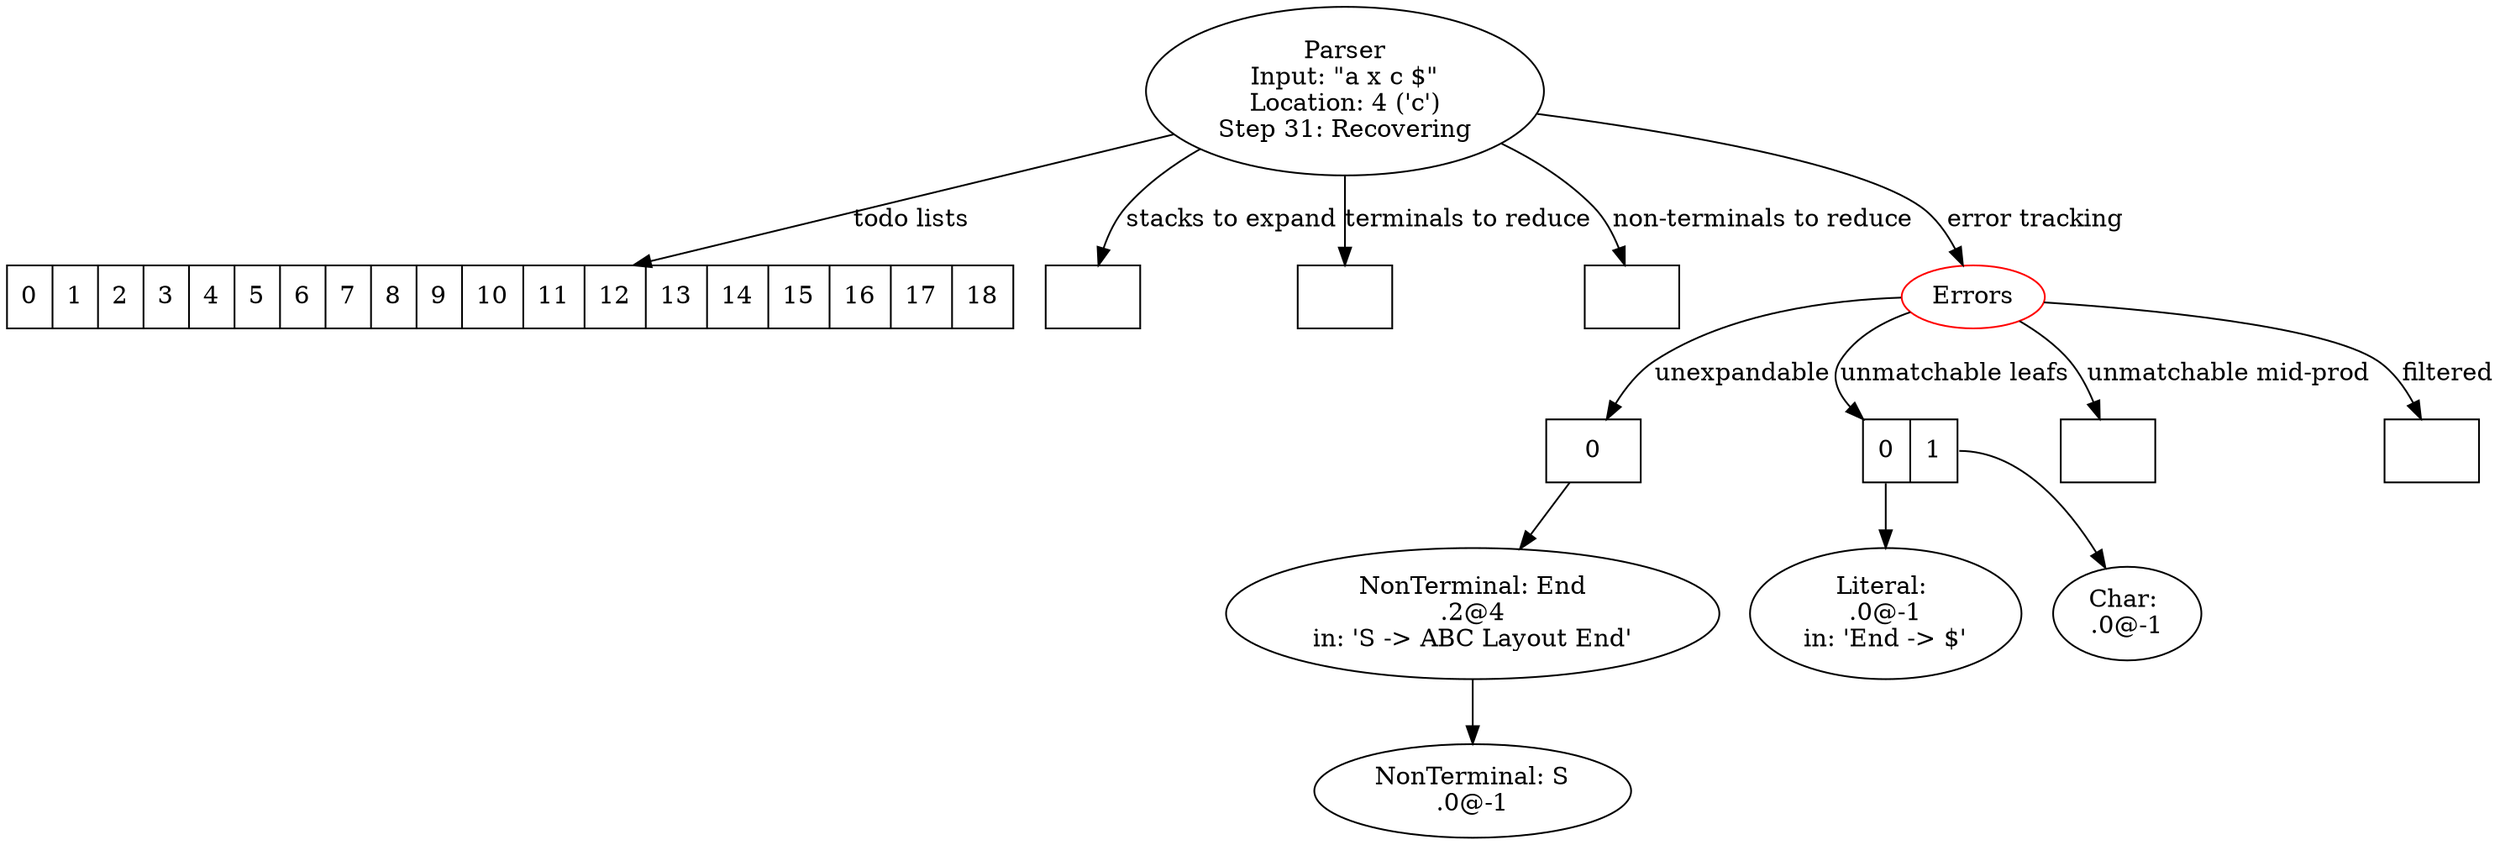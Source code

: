 digraph Parser {
"Parser"["label"="Parser\nInput: \"a x c $\"\nLocation: 4 ('c')\nStep 31: Recovering"];
"todoLists"["label"="<0> 0 | <1> 1 | <2> 2 | <3> 3 | <4> 4 | <5> 5 | <6> 6 | <7> 7 | <8> 8 | <9> 9 | <10> 10 | <11> 11 | <12> 12 | <13> 13 | <14> 14 | <15> 15 | <16> 16 | <17> 17 | <18> 18", "shape"="record"];
"Parser" -> "todoLists"["label"="todo lists"];
"stacksToExpand"["label"="", "shape"="record"];
"Parser" -> "stacksToExpand"["label"="stacks to expand"];
"terminalsToReduce"["label"="", "shape"="record"];
"Parser" -> "terminalsToReduce"["label"="terminals to reduce"];
"nonTerminalsToReduce"["label"="", "shape"="record"];
"Parser" -> "nonTerminalsToReduce"["label"="non-terminals to reduce"];
"37"["label"="NonTerminal: End\n.2@4\nin: 'S -> ABC Layout End'"];
"-1"["label"="NonTerminal: S\n.0@-1"];
"37" -> "-1";
"unexpandableNodes":"0" -> "37";
"unexpandableNodes"["label"="<0> 0", "shape"="record"];
"86"["label"="Literal: \n.0@-1\nin: 'End -> $'"];
"unmatchableLeafNodes":"0" -> "86";
"78"["label"="Char: \n.0@-1"];
"unmatchableLeafNodes":"1" -> "78";
"unmatchableLeafNodes"["label"="<0> 0 | <1> 1", "shape"="record"];
"unmatchableMidProductionNodes"["shape"="record", "label"=""];
"filteredNodes"["label"="", "shape"="record"];
"error"["label"="Errors", "color"="red"];
"Parser" -> "error"["label"="error tracking"];
"error" -> "unexpandableNodes"["label"="unexpandable"];
"error" -> "unmatchableLeafNodes"["label"="unmatchable leafs"];
"error" -> "unmatchableMidProductionNodes"["label"="unmatchable mid-prod"];
"error" -> "filteredNodes"["label"="filtered"];
}

